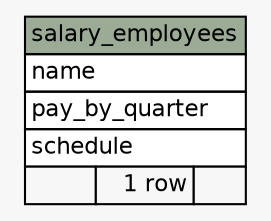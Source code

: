 // dot 2.40.1 on Linux 5.4.0-84-generic
// SchemaSpy rev 590
digraph "salary_employees" {
  graph [
    rankdir="RL"
    bgcolor="#f7f7f7"
    nodesep="0.18"
    ranksep="0.46"
    fontname="Helvetica"
    fontsize="11"
  ];
  node [
    fontname="Helvetica"
    fontsize="11"
    shape="plaintext"
  ];
  edge [
    arrowsize="0.8"
  ];
  "salary_employees" [
    label=<
    <TABLE BORDER="0" CELLBORDER="1" CELLSPACING="0" BGCOLOR="#ffffff">
      <TR><TD COLSPAN="3" BGCOLOR="#9bab96" ALIGN="CENTER">salary_employees</TD></TR>
      <TR><TD PORT="name" COLSPAN="3" ALIGN="LEFT">name</TD></TR>
      <TR><TD PORT="pay_by_quarter" COLSPAN="3" ALIGN="LEFT">pay_by_quarter</TD></TR>
      <TR><TD PORT="schedule" COLSPAN="3" ALIGN="LEFT">schedule</TD></TR>
      <TR><TD ALIGN="LEFT" BGCOLOR="#f7f7f7">  </TD><TD ALIGN="RIGHT" BGCOLOR="#f7f7f7">1 row</TD><TD ALIGN="RIGHT" BGCOLOR="#f7f7f7">  </TD></TR>
    </TABLE>>
    URL="tables/salary_employees.html"
    tooltip="salary_employees"
  ];
}

